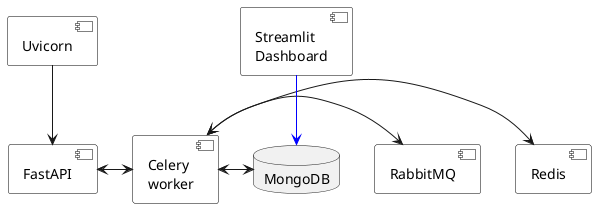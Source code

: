@startuml

' Set direction and skin parameters
top to bottom direction
skinparam agent {
    BackgroundColor LightCoral
}
skinparam componentStyle uml2
skinparam component {
    BackgroundColor White
    BorderColor Black
}

' Define agents and components
'agent "Docker" as Docker
[RabbitMQ]
[Redis]
[FastAPI]
[Uvicorn]
[Celery\nworker] as Celery
database "MongoDB" as DB
[Streamlit\nDashboard] as Streamlit

' Define connections
'Docker -[#blue]-> Flower
'Docker -[#blue]-> Gunicorn
Celery <-> DB
'Docker -[#blue]-> Celery
Celery <-> RabbitMQ
Celery <-> Redis
Uvicorn --> FastAPI
FastAPI <-> Celery
Streamlit -[#blue]-> DB

@enduml
